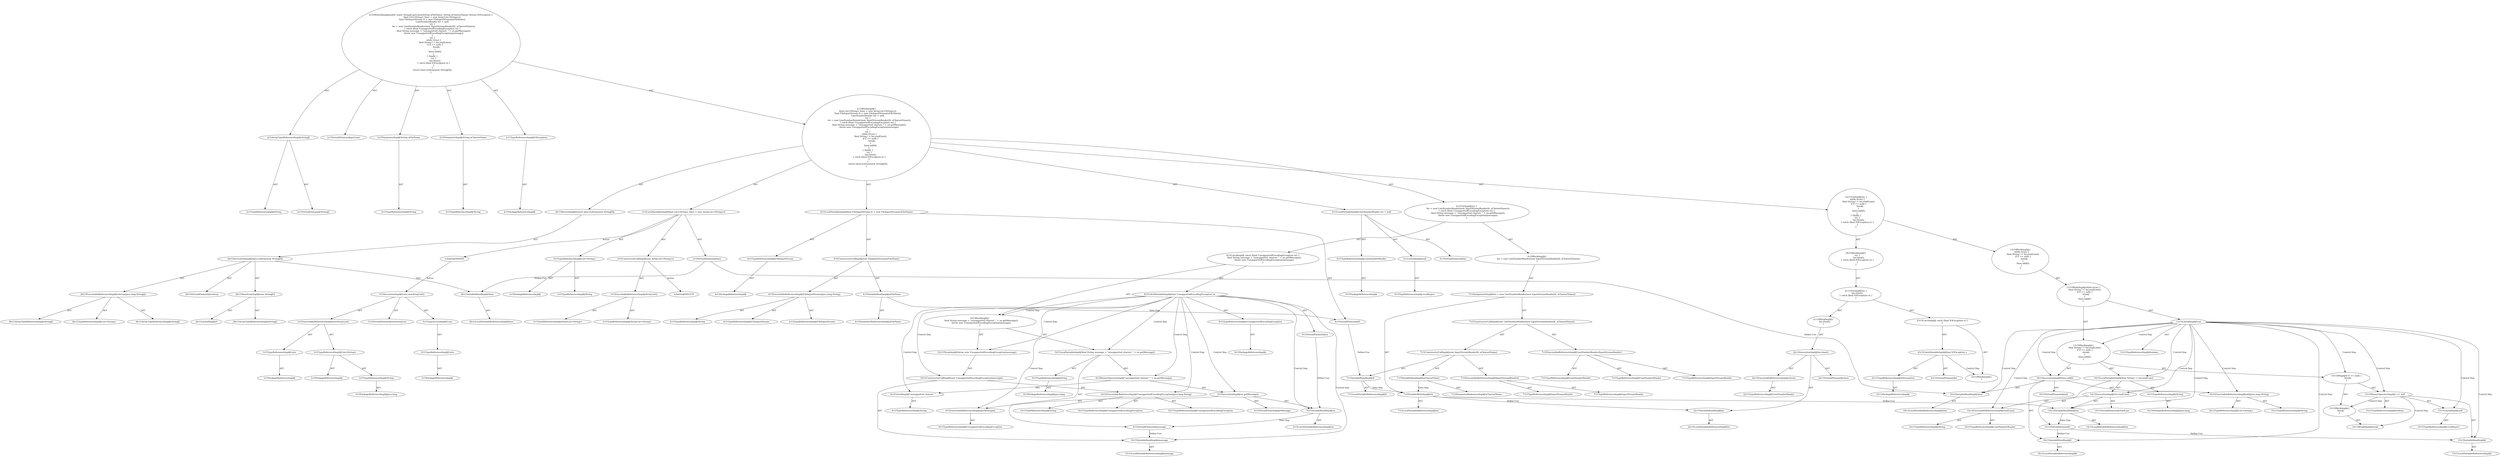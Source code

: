 digraph "getLines#?,String,String" {
0 [label="2:CtVirtualElement@String[]" shape=ellipse]
1 [label="2:CtArrayTypeReferenceImpl@String[]" shape=ellipse]
2 [label="2:CtTypeReferenceImpl@String" shape=ellipse]
3 [label="2:CtVirtualElement@getLines" shape=ellipse]
4 [label="2:CtParameterImpl@String aFileName" shape=ellipse]
5 [label="2:CtTypeReferenceImpl@String" shape=ellipse]
6 [label="2:CtParameterImpl@String aCharsetName" shape=ellipse]
7 [label="2:CtTypeReferenceImpl@String" shape=ellipse]
8 [label="2:CtTypeReferenceImpl@IOException" shape=ellipse]
9 [label="2:CtPackageReferenceImpl@" shape=ellipse]
10 [label="3:CtTypeReferenceImpl@List<String>" shape=ellipse]
11 [label="3:CtPackageReferenceImpl@" shape=ellipse]
12 [label="3:CtTypeReferenceImpl@String" shape=ellipse]
13 [label="3:CtExecutableReferenceImpl@ArrayList()" shape=ellipse]
14 [label="3:CtTypeReferenceImpl@ArrayList<String>" shape=ellipse]
15 [label="3:CtTypeReferenceImpl@ArrayList<String>" shape=ellipse]
16 [label="3:CtConstructorCallImpl@new ArrayList<String>()" shape=ellipse]
17 [label="3:CtVirtualElement@lines" shape=ellipse]
18 [label="3:CtLocalVariableImpl@final List<String> lines = new ArrayList<String>()" shape=ellipse]
19 [label="4:CtTypeReferenceImpl@FileInputStream" shape=ellipse]
20 [label="4:CtPackageReferenceImpl@" shape=ellipse]
21 [label="4:CtExecutableReferenceImpl@FileInputStream(java.lang.String)" shape=ellipse]
22 [label="4:CtTypeReferenceImpl@FileInputStream" shape=ellipse]
23 [label="4:CtTypeReferenceImpl@FileInputStream" shape=ellipse]
24 [label="4:CtTypeReferenceImpl@String" shape=ellipse]
25 [label="4:CtVariableReadImpl@aFileName" shape=ellipse]
26 [label="4:CtParameterReferenceImpl@aFileName" shape=ellipse]
27 [label="4:CtConstructorCallImpl@new FileInputStream(aFileName)" shape=ellipse]
28 [label="4:CtVirtualElement@fr" shape=ellipse]
29 [label="4:CtLocalVariableImpl@final FileInputStream fr = new FileInputStream(aFileName)" shape=ellipse]
30 [label="5:CtTypeReferenceImpl@LineNumberReader" shape=ellipse]
31 [label="5:CtPackageReferenceImpl@" shape=ellipse]
32 [label="5:CtLiteralImpl@null" shape=ellipse]
33 [label="5:CtTypeReferenceImpl@<nulltype>" shape=ellipse]
34 [label="5:CtVirtualElement@lnr" shape=ellipse]
35 [label="5:CtLocalVariableImpl@LineNumberReader lnr = null" shape=ellipse]
36 [label="7:CtVariableWriteImpl@lnr" shape=ellipse]
37 [label="7:CtLocalVariableReferenceImpl@lnr" shape=ellipse]
38 [label="7:CtExecutableReferenceImpl@LineNumberReader(InputStreamReader)" shape=ellipse]
39 [label="7:CtTypeReferenceImpl@LineNumberReader" shape=ellipse]
40 [label="7:CtTypeReferenceImpl@LineNumberReader" shape=ellipse]
41 [label="7:CtTypeReferenceImpl@InputStreamReader" shape=ellipse]
42 [label="7:CtExecutableReferenceImpl@InputStreamReader()" shape=ellipse]
43 [label="7:CtTypeReferenceImpl@InputStreamReader" shape=ellipse]
44 [label="7:CtTypeReferenceImpl@InputStreamReader" shape=ellipse]
45 [label="7:CtVariableReadImpl@fr" shape=ellipse]
46 [label="7:CtLocalVariableReferenceImpl@fr" shape=ellipse]
47 [label="7:CtVariableReadImpl@aCharsetName" shape=ellipse]
48 [label="7:CtParameterReferenceImpl@aCharsetName" shape=ellipse]
49 [label="7:CtConstructorCallImpl@new InputStreamReader(fr, aCharsetName)" shape=ellipse]
50 [label="7:CtConstructorCallImpl@new LineNumberReader(new InputStreamReader(fr, aCharsetName))" shape=ellipse]
51 [label="7:CtAssignmentImpl@lnr = new LineNumberReader(new InputStreamReader(fr, aCharsetName))" shape=ellipse]
52 [label="6:CtBlockImpl@\{
    lnr = new LineNumberReader(new InputStreamReader(fr, aCharsetName));
\}" shape=ellipse]
53 [label="8:CtVirtualElement@ex" shape=ellipse]
54 [label="8:CtTypeReferenceImpl@UnsupportedEncodingException" shape=ellipse]
55 [label="8:CtPackageReferenceImpl@" shape=ellipse]
56 [label="8:CtCatchVariableImpl@final UnsupportedEncodingException ex" shape=ellipse]
57 [label="9:CtTypeReferenceImpl@String" shape=ellipse]
58 [label="9:CtPackageReferenceImpl@java.lang" shape=ellipse]
59 [label="9:CtLiteralImpl@\"unsupported charset: \"" shape=ellipse]
60 [label="9:CtTypeReferenceImpl@String" shape=ellipse]
61 [label="9:CtExecutableReferenceImpl@getMessage()" shape=ellipse]
62 [label="9:CtTypeReferenceImpl@UnsupportedEncodingException" shape=ellipse]
63 [label="9:CtVirtualElement@getMessage" shape=ellipse]
64 [label="9:CtVariableReadImpl@ex" shape=ellipse]
65 [label="9:CtCatchVariableReferenceImpl@ex" shape=ellipse]
66 [label="9:CtInvocationImpl@ex.getMessage()" shape=ellipse]
67 [label="9:CtBinaryOperatorImpl@\"unsupported charset: \" + ex.getMessage()" shape=ellipse]
68 [label="9:CtVirtualElement@message" shape=ellipse]
69 [label="9:CtLocalVariableImpl@final String message = \"unsupported charset: \" + ex.getMessage()" shape=ellipse]
70 [label="10:CtExecutableReferenceImpl@UnsupportedEncodingException(java.lang.String)" shape=ellipse]
71 [label="10:CtTypeReferenceImpl@UnsupportedEncodingException" shape=ellipse]
72 [label="10:CtTypeReferenceImpl@UnsupportedEncodingException" shape=ellipse]
73 [label="10:CtTypeReferenceImpl@String" shape=ellipse]
74 [label="10:CtVariableReadImpl@message" shape=ellipse]
75 [label="10:CtLocalVariableReferenceImpl@message" shape=ellipse]
76 [label="10:CtConstructorCallImpl@new UnsupportedEncodingException(message)" shape=ellipse]
77 [label="10:CtThrowImpl@throw new UnsupportedEncodingException(message)" shape=ellipse]
78 [label="8:CtBlockImpl@\{
    final String message = \"unsupported charset: \" + ex.getMessage();
    throw new UnsupportedEncodingException(message);
\}" shape=ellipse]
79 [label="8:CtCatchImpl@ catch (final UnsupportedEncodingException ex) \{
    final String message = \"unsupported charset: \" + ex.getMessage();
    throw new UnsupportedEncodingException(message);
\}" shape=ellipse]
80 [label="6:CtTryImpl@try \{
    lnr = new LineNumberReader(new InputStreamReader(fr, aCharsetName));
\} catch (final UnsupportedEncodingException ex) \{
    final String message = \"unsupported charset: \" + ex.getMessage();
    throw new UnsupportedEncodingException(message);
\}" shape=ellipse]
81 [label="13:CtLiteralImpl@true" shape=ellipse]
82 [label="13:CtTypeReferenceImpl@boolean" shape=ellipse]
83 [label="14:CtTypeReferenceImpl@String" shape=ellipse]
84 [label="14:CtPackageReferenceImpl@java.lang" shape=ellipse]
85 [label="14:CtExecutableReferenceImpl@readLine()" shape=ellipse]
86 [label="14:CtTypeReferenceImpl@LineNumberReader" shape=ellipse]
87 [label="14:CtTypeReferenceImpl@String" shape=ellipse]
88 [label="14:CtVirtualElement@readLine" shape=ellipse]
89 [label="14:CtVariableReadImpl@lnr" shape=ellipse]
90 [label="14:CtLocalVariableReferenceImpl@lnr" shape=ellipse]
91 [label="14:CtInvocationImpl@lnr.readLine()" shape=ellipse]
92 [label="14:CtVirtualElement@l" shape=ellipse]
93 [label="14:CtLocalVariableImpl@final String l = lnr.readLine()" shape=ellipse]
94 [label="15:CtVariableReadImpl@l" shape=ellipse]
95 [label="15:CtLocalVariableReferenceImpl@l" shape=ellipse]
96 [label="15:CtLiteralImpl@null" shape=ellipse]
97 [label="15:CtTypeReferenceImpl@<nulltype>" shape=ellipse]
98 [label="15:CtBinaryOperatorImpl@l == null" shape=ellipse]
99 [label="15:CtTypeReferenceImpl@boolean" shape=ellipse]
100 [label="16:CtBreakImpl@break" shape=ellipse]
101 [label="15:CtBlockImpl@\{
    break;
\}" shape=ellipse]
102 [label="15:CtIfImpl@if (l == null) \{
    break;
\}" shape=ellipse]
103 [label="18:CtExecutableReferenceImpl@add(java.lang.String)" shape=ellipse]
104 [label="18:CtTypeReferenceImpl@List<String>" shape=ellipse]
105 [label="18:CtTypeReferenceImpl@String" shape=ellipse]
106 [label="18:CtVirtualElement@add" shape=ellipse]
107 [label="18:CtVariableReadImpl@lines" shape=ellipse]
108 [label="18:CtLocalVariableReferenceImpl@lines" shape=ellipse]
109 [label="18:CtVariableReadImpl@l" shape=ellipse]
110 [label="18:CtLocalVariableReferenceImpl@l" shape=ellipse]
111 [label="18:CtInvocationImpl@lines.add(l)" shape=ellipse]
112 [label="13:CtBlockImpl@\{
    final String l = lnr.readLine();
    if (l == null) \{
        break;
    \}
    lines.add(l);
\}" shape=ellipse]
113 [label="13:CtWhileImpl@while (true) \{
    final String l = lnr.readLine();
    if (l == null) \{
        break;
    \}
    lines.add(l);
\} " shape=ellipse]
114 [label="12:CtBlockImpl@\{
    while (true) \{
        final String l = lnr.readLine();
        if (l == null) \{
            break;
        \}
        lines.add(l);
    \} 
\}" shape=ellipse]
115 [label="22:CtExecutableReferenceImpl@close()" shape=ellipse]
116 [label="22:CtTypeReferenceImpl@LineNumberReader" shape=ellipse]
117 [label="22:CtVirtualElement@close" shape=ellipse]
118 [label="22:CtVariableReadImpl@lnr" shape=ellipse]
119 [label="22:CtLocalVariableReferenceImpl@lnr" shape=ellipse]
120 [label="22:CtInvocationImpl@lnr.close()" shape=ellipse]
121 [label="21:CtBlockImpl@\{
    lnr.close();
\}" shape=ellipse]
122 [label="23:CtVirtualElement@e" shape=ellipse]
123 [label="23:CtTypeReferenceImpl@IOException" shape=ellipse]
124 [label="23:CtPackageReferenceImpl@" shape=ellipse]
125 [label="23:CtCatchVariableImpl@final IOException e" shape=ellipse]
126 [label="23:CtBlockImpl@\{
\}" shape=ellipse]
127 [label="23:CtCatchImpl@ catch (final IOException e) \{
\}" shape=ellipse]
128 [label="21:CtTryImpl@try \{
    lnr.close();
\} catch (final IOException e) \{
\}" shape=ellipse]
129 [label="20:CtBlockImpl@\{
    try \{
        lnr.close();
    \} catch (final IOException e) \{
    \}
\}" shape=ellipse]
130 [label="12:CtTryImpl@try \{
    while (true) \{
        final String l = lnr.readLine();
        if (l == null) \{
            break;
        \}
        lines.add(l);
    \} 
\} finally \{
    try \{
        lnr.close();
    \} catch (final IOException e) \{
    \}
\}" shape=ellipse]
131 [label="26:CtExecutableReferenceImpl@toArray(java.lang.String[])" shape=ellipse]
132 [label="26:CtTypeReferenceImpl@List<String>" shape=ellipse]
133 [label="26:CtArrayTypeReferenceImpl@String[]" shape=ellipse]
134 [label="26:CtArrayTypeReferenceImpl@String[]" shape=ellipse]
135 [label="26:CtVirtualElement@toArray" shape=ellipse]
136 [label="26:CtVariableReadImpl@lines" shape=ellipse]
137 [label="26:CtLocalVariableReferenceImpl@lines" shape=ellipse]
138 [label="26:CtNewArrayImpl@new String[0]" shape=ellipse]
139 [label="26:CtArrayTypeReferenceImpl@String[]" shape=ellipse]
140 [label="26:CtLiteralImpl@0" shape=ellipse]
141 [label="26:CtInvocationImpl@lines.toArray(new String[0])" shape=ellipse]
142 [label="26:CtReturnImpl@return lines.toArray(new String[0])" shape=ellipse]
143 [label="2:CtBlockImpl@\{
    final List<String> lines = new ArrayList<String>();
    final FileInputStream fr = new FileInputStream(aFileName);
    LineNumberReader lnr = null;
    try \{
        lnr = new LineNumberReader(new InputStreamReader(fr, aCharsetName));
    \} catch (final UnsupportedEncodingException ex) \{
        final String message = \"unsupported charset: \" + ex.getMessage();
        throw new UnsupportedEncodingException(message);
    \}
    try \{
        while (true) \{
            final String l = lnr.readLine();
            if (l == null) \{
                break;
            \}
            lines.add(l);
        \} 
    \} finally \{
        try \{
            lnr.close();
        \} catch (final IOException e) \{
        \}
    \}
    return lines.toArray(new String[0]);
\}" shape=ellipse]
144 [label="2:CtMethodImpl@public static String[] getLines(String aFileName, String aCharsetName) throws IOException \{
    final List<String> lines = new ArrayList<String>();
    final FileInputStream fr = new FileInputStream(aFileName);
    LineNumberReader lnr = null;
    try \{
        lnr = new LineNumberReader(new InputStreamReader(fr, aCharsetName));
    \} catch (final UnsupportedEncodingException ex) \{
        final String message = \"unsupported charset: \" + ex.getMessage();
        throw new UnsupportedEncodingException(message);
    \}
    try \{
        while (true) \{
            final String l = lnr.readLine();
            if (l == null) \{
                break;
            \}
            lines.add(l);
        \} 
    \} finally \{
        try \{
            lnr.close();
        \} catch (final IOException e) \{
        \}
    \}
    return lines.toArray(new String[0]);
\}" shape=ellipse]
145 [label="3:Delete@DELETE" shape=ellipse]
146 [label="3:Insert@INSERT" shape=ellipse]
147 [label="3:CtPackageReferenceImpl@" shape=ellipse]
148 [label="3:CtTypeReferenceImpl@Lists" shape=ellipse]
149 [label="3:CtTypeAccessImpl@Lists" shape=ellipse]
150 [label="3:CtPackageReferenceImpl@" shape=ellipse]
151 [label="3:CtTypeReferenceImpl@Lists" shape=ellipse]
152 [label="3:CtPackageReferenceImpl@" shape=ellipse]
153 [label="3:CtPackageReferenceImpl@java.lang" shape=ellipse]
154 [label="3:CtTypeReferenceImpl@String" shape=ellipse]
155 [label="3:CtTypeReferenceImpl@List<String>" shape=ellipse]
156 [label="3:CtExecutableReferenceImpl@newArrayList()" shape=ellipse]
157 [label="3:CtInvocationImpl@Lists.newArrayList()" shape=ellipse]
158 [label="3:CtVirtualElement@newArrayList" shape=ellipse]
1 -> 0 [label="AST"];
1 -> 2 [label="AST"];
4 -> 5 [label="AST"];
6 -> 7 [label="AST"];
8 -> 9 [label="AST"];
10 -> 11 [label="AST"];
10 -> 12 [label="AST"];
13 -> 14 [label="AST"];
13 -> 15 [label="AST"];
16 -> 13 [label="AST"];
16 -> 145 [label="Action"];
17 -> 107 [label="Define-Use"];
17 -> 136 [label="Define-Use"];
18 -> 17 [label="AST"];
18 -> 10 [label="AST"];
18 -> 16 [label="AST"];
18 -> 146 [label="Action"];
19 -> 20 [label="AST"];
21 -> 22 [label="AST"];
21 -> 23 [label="AST"];
21 -> 24 [label="AST"];
25 -> 26 [label="AST"];
25 -> 28 [label="Data Dep"];
27 -> 21 [label="AST"];
27 -> 25 [label="AST"];
28 -> 45 [label="Define-Use"];
29 -> 28 [label="AST"];
29 -> 19 [label="AST"];
29 -> 27 [label="AST"];
30 -> 31 [label="AST"];
32 -> 33 [label="AST"];
35 -> 34 [label="AST"];
35 -> 30 [label="AST"];
35 -> 32 [label="AST"];
36 -> 37 [label="AST"];
36 -> 89 [label="Define-Use"];
36 -> 118 [label="Define-Use"];
38 -> 39 [label="AST"];
38 -> 40 [label="AST"];
38 -> 41 [label="AST"];
42 -> 43 [label="AST"];
42 -> 44 [label="AST"];
45 -> 46 [label="AST"];
45 -> 36 [label="Data Dep"];
47 -> 48 [label="AST"];
47 -> 36 [label="Data Dep"];
49 -> 42 [label="AST"];
49 -> 45 [label="AST"];
49 -> 47 [label="AST"];
50 -> 38 [label="AST"];
50 -> 49 [label="AST"];
51 -> 36 [label="AST"];
51 -> 50 [label="AST"];
52 -> 51 [label="AST"];
53 -> 64 [label="Define-Use"];
54 -> 55 [label="AST"];
56 -> 53 [label="AST"];
56 -> 54 [label="AST"];
56 -> 78 [label="Control Dep"];
56 -> 69 [label="Control Dep"];
56 -> 67 [label="Control Dep"];
56 -> 59 [label="Control Dep"];
56 -> 66 [label="Control Dep"];
56 -> 61 [label="Control Dep"];
56 -> 64 [label="Control Dep"];
56 -> 77 [label="Control Dep"];
56 -> 76 [label="Control Dep"];
56 -> 70 [label="Control Dep"];
56 -> 74 [label="Control Dep"];
57 -> 58 [label="AST"];
59 -> 60 [label="AST"];
61 -> 62 [label="AST"];
64 -> 65 [label="AST"];
64 -> 68 [label="Data Dep"];
66 -> 63 [label="AST"];
66 -> 64 [label="AST"];
66 -> 61 [label="AST"];
67 -> 59 [label="AST"];
67 -> 66 [label="AST"];
68 -> 74 [label="Define-Use"];
69 -> 68 [label="AST"];
69 -> 57 [label="AST"];
69 -> 67 [label="AST"];
70 -> 71 [label="AST"];
70 -> 72 [label="AST"];
70 -> 73 [label="AST"];
74 -> 75 [label="AST"];
76 -> 70 [label="AST"];
76 -> 74 [label="AST"];
77 -> 76 [label="AST"];
78 -> 69 [label="AST"];
78 -> 77 [label="AST"];
79 -> 56 [label="AST"];
79 -> 78 [label="AST"];
80 -> 52 [label="AST"];
80 -> 79 [label="AST"];
81 -> 82 [label="AST"];
81 -> 112 [label="Control Dep"];
81 -> 93 [label="Control Dep"];
81 -> 91 [label="Control Dep"];
81 -> 85 [label="Control Dep"];
81 -> 89 [label="Control Dep"];
81 -> 102 [label="Control Dep"];
81 -> 98 [label="Control Dep"];
81 -> 94 [label="Control Dep"];
81 -> 96 [label="Control Dep"];
81 -> 111 [label="Control Dep"];
81 -> 103 [label="Control Dep"];
81 -> 107 [label="Control Dep"];
81 -> 109 [label="Control Dep"];
83 -> 84 [label="AST"];
85 -> 86 [label="AST"];
85 -> 87 [label="AST"];
89 -> 90 [label="AST"];
89 -> 92 [label="Data Dep"];
91 -> 88 [label="AST"];
91 -> 89 [label="AST"];
91 -> 85 [label="AST"];
92 -> 94 [label="Define-Use"];
92 -> 109 [label="Define-Use"];
93 -> 92 [label="AST"];
93 -> 83 [label="AST"];
93 -> 91 [label="AST"];
94 -> 95 [label="AST"];
96 -> 97 [label="AST"];
98 -> 99 [label="AST"];
98 -> 94 [label="AST"];
98 -> 96 [label="AST"];
98 -> 101 [label="Control Dep"];
98 -> 100 [label="Control Dep"];
101 -> 100 [label="AST"];
102 -> 98 [label="AST"];
102 -> 101 [label="AST"];
103 -> 104 [label="AST"];
103 -> 105 [label="AST"];
107 -> 108 [label="AST"];
109 -> 110 [label="AST"];
111 -> 106 [label="AST"];
111 -> 107 [label="AST"];
111 -> 103 [label="AST"];
111 -> 109 [label="AST"];
112 -> 93 [label="AST"];
112 -> 102 [label="AST"];
112 -> 111 [label="AST"];
113 -> 81 [label="AST"];
113 -> 112 [label="AST"];
114 -> 113 [label="AST"];
115 -> 116 [label="AST"];
118 -> 119 [label="AST"];
120 -> 117 [label="AST"];
120 -> 118 [label="AST"];
120 -> 115 [label="AST"];
121 -> 120 [label="AST"];
123 -> 124 [label="AST"];
125 -> 122 [label="AST"];
125 -> 123 [label="AST"];
125 -> 126 [label="Control Dep"];
127 -> 125 [label="AST"];
127 -> 126 [label="AST"];
128 -> 121 [label="AST"];
128 -> 127 [label="AST"];
129 -> 128 [label="AST"];
130 -> 114 [label="AST"];
130 -> 129 [label="AST"];
131 -> 132 [label="AST"];
131 -> 133 [label="AST"];
131 -> 134 [label="AST"];
136 -> 137 [label="AST"];
138 -> 139 [label="AST"];
138 -> 140 [label="AST"];
141 -> 135 [label="AST"];
141 -> 136 [label="AST"];
141 -> 131 [label="AST"];
141 -> 138 [label="AST"];
142 -> 141 [label="AST"];
143 -> 18 [label="AST"];
143 -> 29 [label="AST"];
143 -> 35 [label="AST"];
143 -> 80 [label="AST"];
143 -> 130 [label="AST"];
143 -> 142 [label="AST"];
144 -> 3 [label="AST"];
144 -> 1 [label="AST"];
144 -> 4 [label="AST"];
144 -> 6 [label="AST"];
144 -> 8 [label="AST"];
144 -> 143 [label="AST"];
146 -> 157 [label="Action"];
148 -> 147 [label="AST"];
149 -> 148 [label="AST"];
151 -> 150 [label="AST"];
154 -> 153 [label="AST"];
155 -> 152 [label="AST"];
155 -> 154 [label="AST"];
156 -> 151 [label="AST"];
156 -> 155 [label="AST"];
157 -> 158 [label="AST"];
157 -> 149 [label="AST"];
157 -> 156 [label="AST"];
}